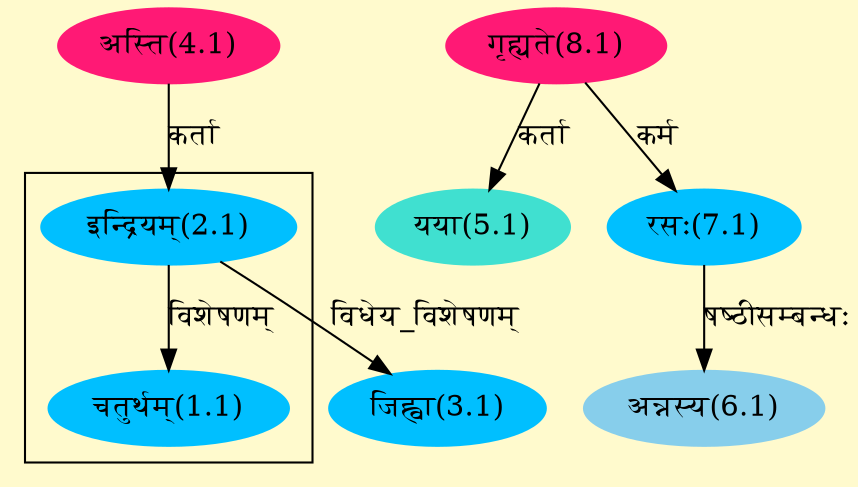 digraph G{
rankdir=BT;
 compound=true;
 bgcolor="lemonchiffon1";

subgraph cluster_1{
Node1_1 [style=filled, color="#00BFFF" label = "चतुर्थम्(1.1)"]
Node2_1 [style=filled, color="#00BFFF" label = "इन्द्रियम्(2.1)"]

}
Node2_1 [style=filled, color="#00BFFF" label = "इन्द्रियम्(2.1)"]
Node4_1 [style=filled, color="#FF1975" label = "अस्ति(4.1)"]
Node3_1 [style=filled, color="#00BFFF" label = "जिह्वा(3.1)"]
Node5_1 [style=filled, color="#40E0D0" label = "यया(5.1)"]
Node8_1 [style=filled, color="#FF1975" label = "गृह्यते(8.1)"]
Node6_1 [style=filled, color="#87CEEB" label = "अन्नस्य(6.1)"]
Node7_1 [style=filled, color="#00BFFF" label = "रसः(7.1)"]
/* Start of Relations section */

Node1_1 -> Node2_1 [  label="विशेषणम्"  dir="back" ]
Node2_1 -> Node4_1 [  label="कर्ता"  dir="back" ]
Node3_1 -> Node2_1 [  label="विधेय_विशेषणम्"  dir="back" ]
Node5_1 -> Node8_1 [  label="कर्ता"  dir="back" ]
Node6_1 -> Node7_1 [  label="षष्ठीसम्बन्धः"  dir="back" ]
Node7_1 -> Node8_1 [  label="कर्म"  dir="back" ]
}
